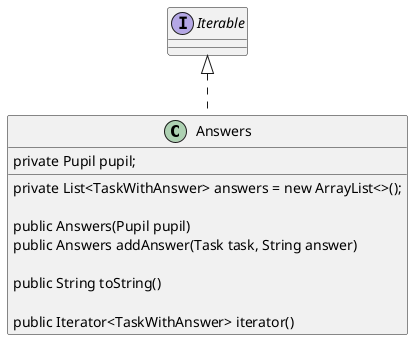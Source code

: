@startuml
class Answers implements Iterable{
    private Pupil pupil;
    private List<TaskWithAnswer> answers = new ArrayList<>();

    public Answers(Pupil pupil)
    public Answers addAnswer(Task task, String answer)

    public String toString()

    public Iterator<TaskWithAnswer> iterator()
}
@enduml